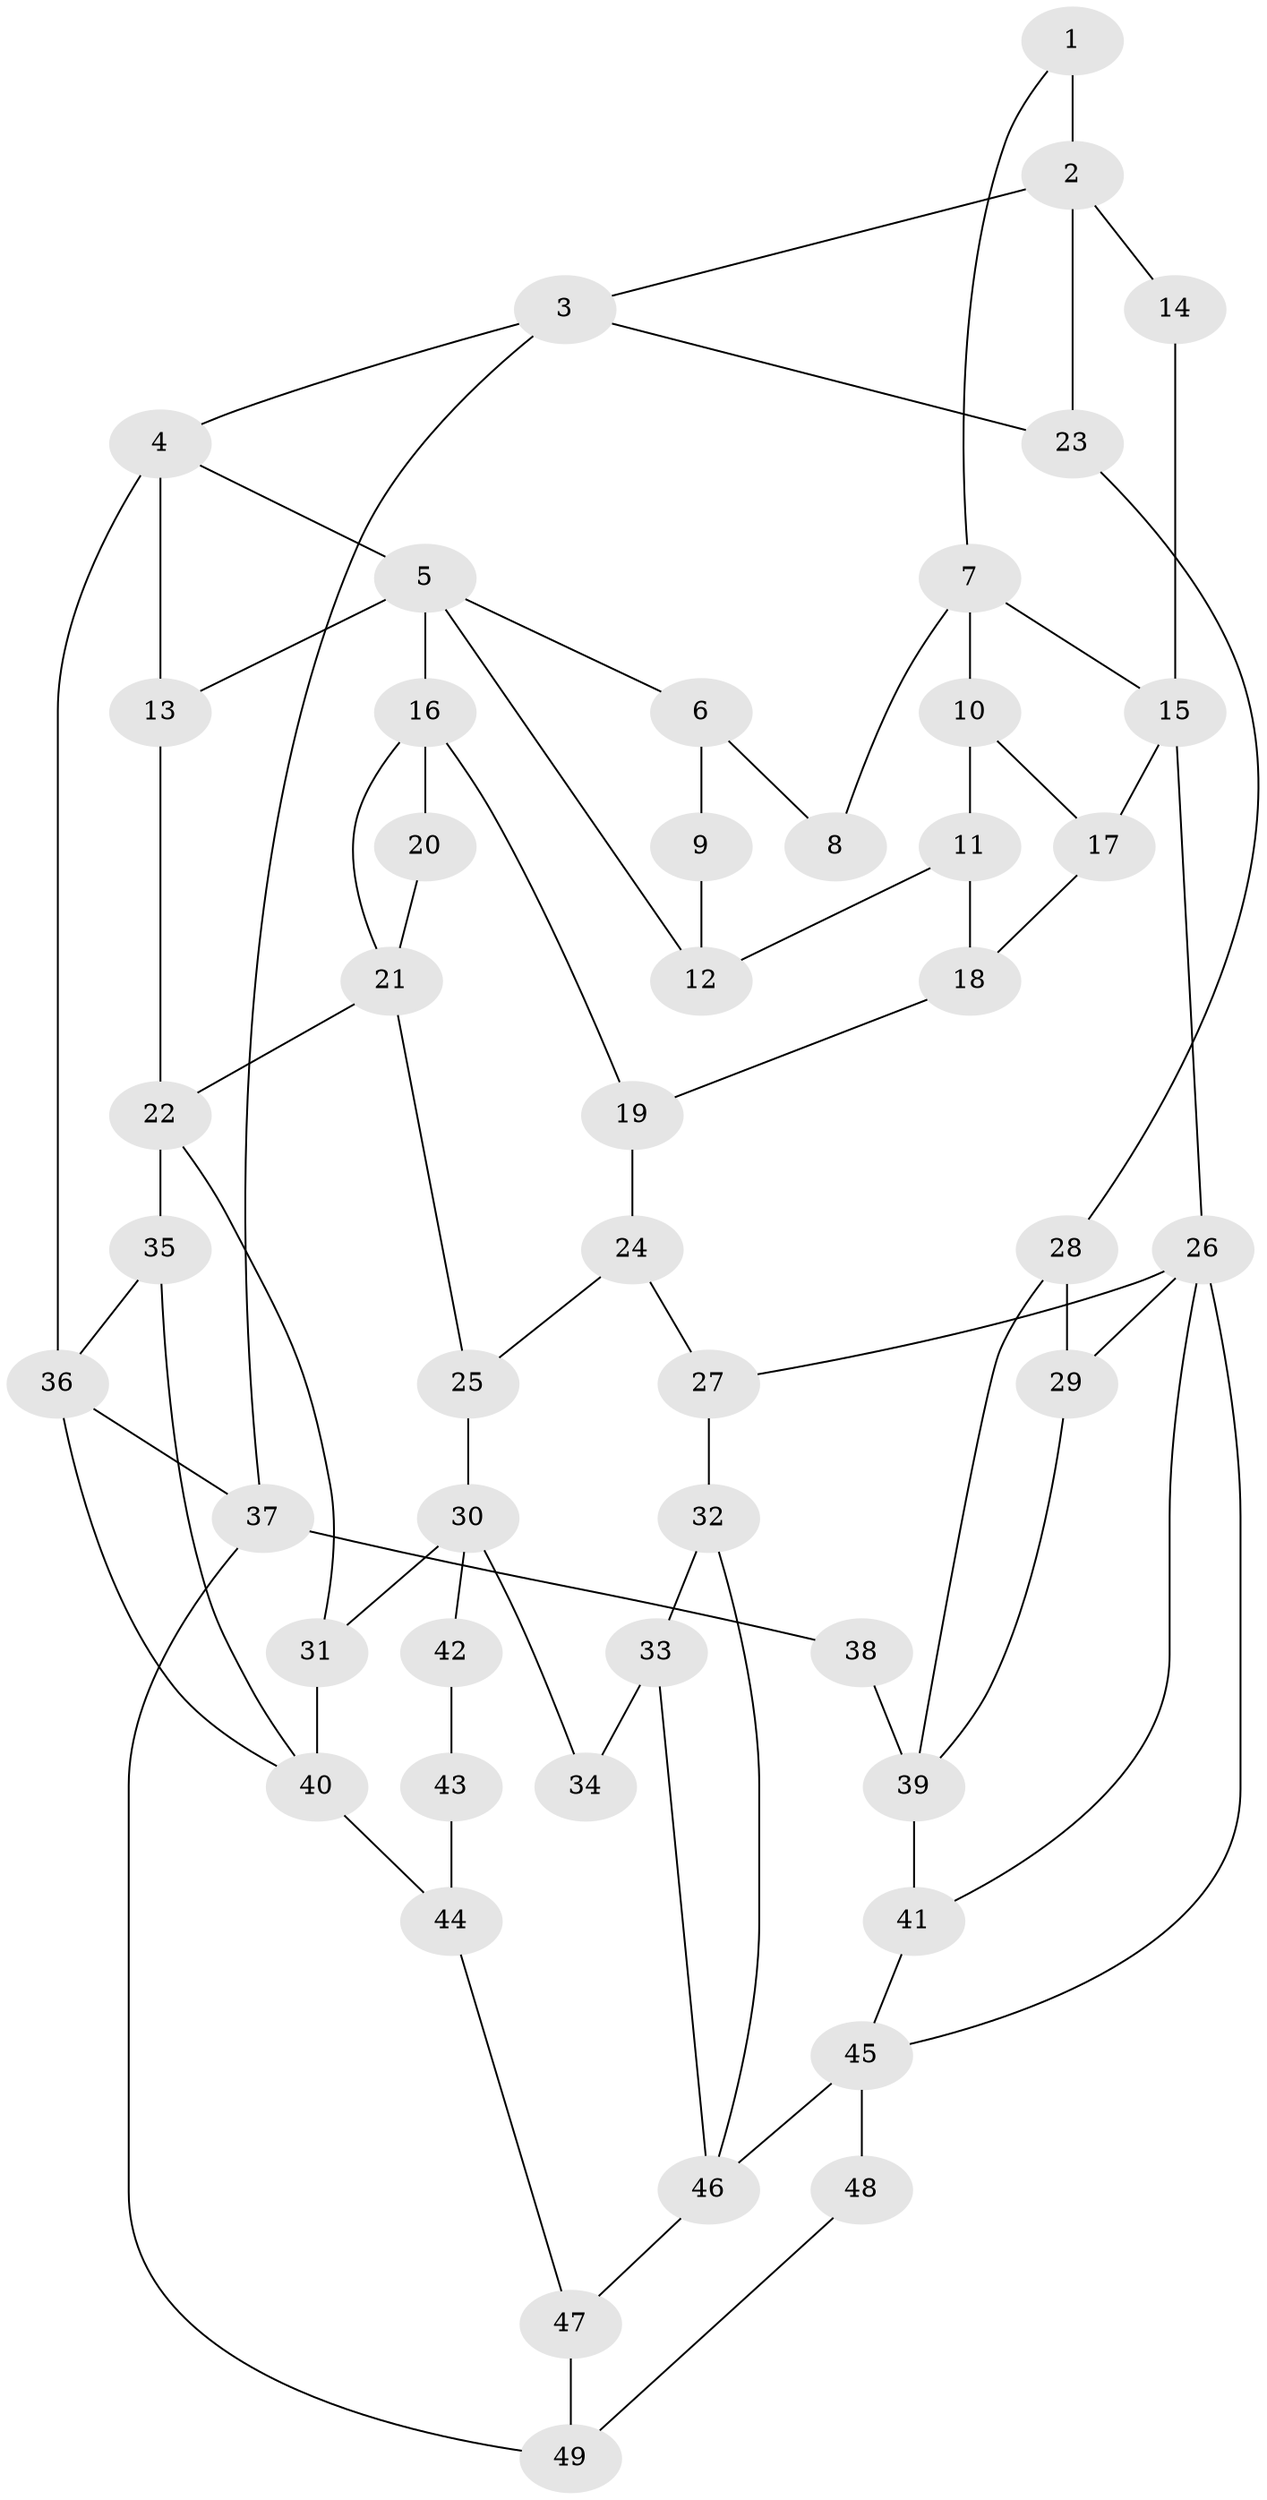 // original degree distribution, {3: 0.02040816326530612, 6: 0.23469387755102042, 5: 0.4897959183673469, 4: 0.25510204081632654}
// Generated by graph-tools (version 1.1) at 2025/54/03/04/25 22:54:13]
// undirected, 49 vertices, 78 edges
graph export_dot {
  node [color=gray90,style=filled];
  1;
  2;
  3;
  4;
  5;
  6;
  7;
  8;
  9;
  10;
  11;
  12;
  13;
  14;
  15;
  16;
  17;
  18;
  19;
  20;
  21;
  22;
  23;
  24;
  25;
  26;
  27;
  28;
  29;
  30;
  31;
  32;
  33;
  34;
  35;
  36;
  37;
  38;
  39;
  40;
  41;
  42;
  43;
  44;
  45;
  46;
  47;
  48;
  49;
  1 -- 2 [weight=2.0];
  1 -- 7 [weight=1.0];
  2 -- 3 [weight=1.0];
  2 -- 14 [weight=2.0];
  2 -- 23 [weight=1.0];
  3 -- 4 [weight=1.0];
  3 -- 23 [weight=1.0];
  3 -- 37 [weight=1.0];
  4 -- 5 [weight=1.0];
  4 -- 13 [weight=1.0];
  4 -- 36 [weight=1.0];
  5 -- 6 [weight=1.0];
  5 -- 12 [weight=1.0];
  5 -- 13 [weight=1.0];
  5 -- 16 [weight=2.0];
  6 -- 8 [weight=1.0];
  6 -- 9 [weight=2.0];
  7 -- 8 [weight=2.0];
  7 -- 10 [weight=2.0];
  7 -- 15 [weight=1.0];
  9 -- 12 [weight=1.0];
  10 -- 11 [weight=1.0];
  10 -- 17 [weight=1.0];
  11 -- 12 [weight=1.0];
  11 -- 18 [weight=1.0];
  13 -- 22 [weight=1.0];
  14 -- 15 [weight=2.0];
  15 -- 17 [weight=1.0];
  15 -- 26 [weight=2.0];
  16 -- 19 [weight=1.0];
  16 -- 20 [weight=1.0];
  16 -- 21 [weight=1.0];
  17 -- 18 [weight=1.0];
  18 -- 19 [weight=1.0];
  19 -- 24 [weight=1.0];
  20 -- 21 [weight=2.0];
  21 -- 22 [weight=2.0];
  21 -- 25 [weight=1.0];
  22 -- 31 [weight=1.0];
  22 -- 35 [weight=1.0];
  23 -- 28 [weight=1.0];
  24 -- 25 [weight=1.0];
  24 -- 27 [weight=1.0];
  25 -- 30 [weight=1.0];
  26 -- 27 [weight=1.0];
  26 -- 29 [weight=1.0];
  26 -- 41 [weight=1.0];
  26 -- 45 [weight=1.0];
  27 -- 32 [weight=1.0];
  28 -- 29 [weight=1.0];
  28 -- 39 [weight=1.0];
  29 -- 39 [weight=1.0];
  30 -- 31 [weight=1.0];
  30 -- 34 [weight=2.0];
  30 -- 42 [weight=2.0];
  31 -- 40 [weight=1.0];
  32 -- 33 [weight=1.0];
  32 -- 46 [weight=1.0];
  33 -- 34 [weight=1.0];
  33 -- 46 [weight=1.0];
  35 -- 36 [weight=1.0];
  35 -- 40 [weight=1.0];
  36 -- 37 [weight=1.0];
  36 -- 40 [weight=1.0];
  37 -- 38 [weight=1.0];
  37 -- 49 [weight=1.0];
  38 -- 39 [weight=2.0];
  39 -- 41 [weight=2.0];
  40 -- 44 [weight=2.0];
  41 -- 45 [weight=1.0];
  42 -- 43 [weight=1.0];
  43 -- 44 [weight=2.0];
  44 -- 47 [weight=2.0];
  45 -- 46 [weight=2.0];
  45 -- 48 [weight=2.0];
  46 -- 47 [weight=2.0];
  47 -- 49 [weight=1.0];
  48 -- 49 [weight=1.0];
}
